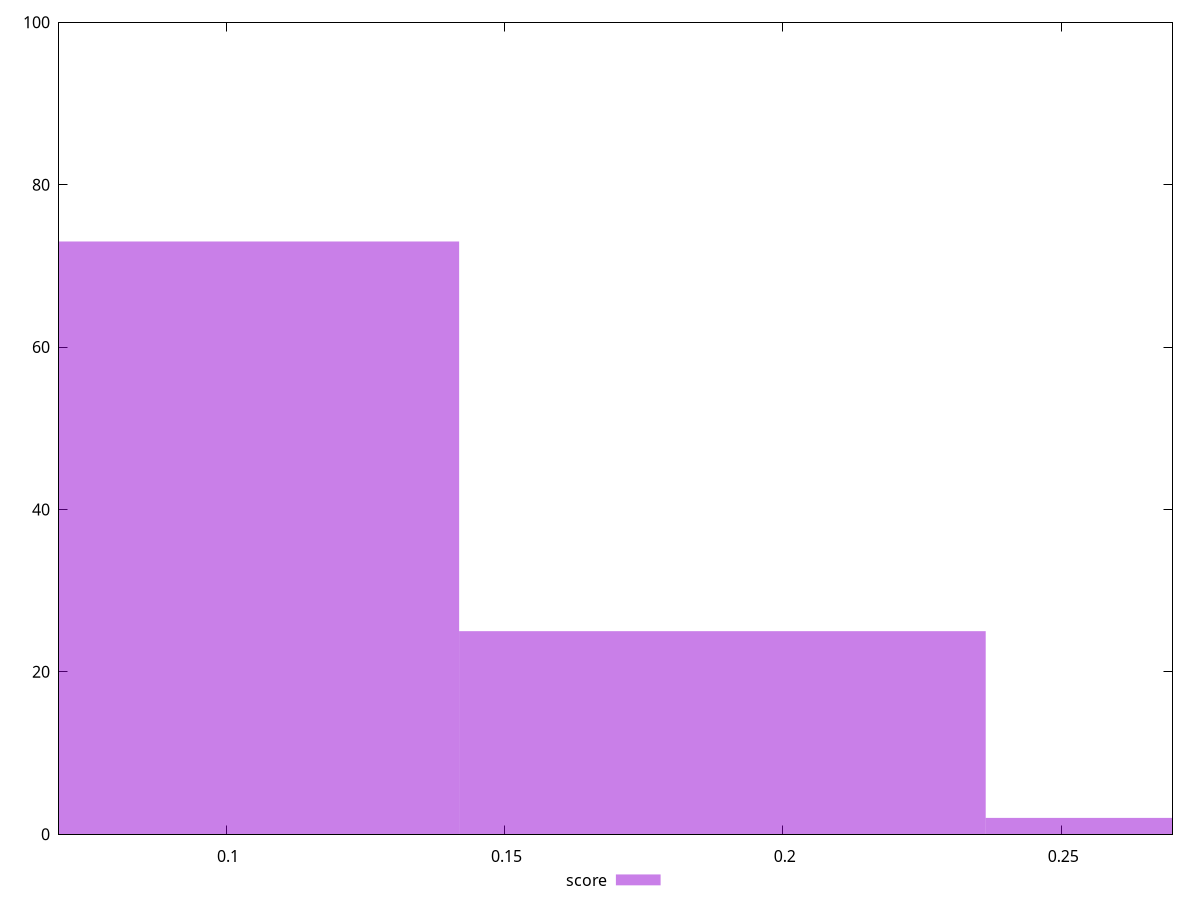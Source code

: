 reset

$score <<EOF
0.2837395552798183 2
0.18915970351987887 25
0.09457985175993944 73
EOF

set key outside below
set boxwidth 0.09457985175993944
set xrange [0.07:0.27]
set yrange [0:100]
set trange [0:100]
set style fill transparent solid 0.5 noborder
set terminal svg size 640, 490 enhanced background rgb 'white'
set output "report/report_00029_2021-02-24T13-36-40.390Z/unused-javascript/samples/astro/score/histogram.svg"

plot $score title "score" with boxes

reset
